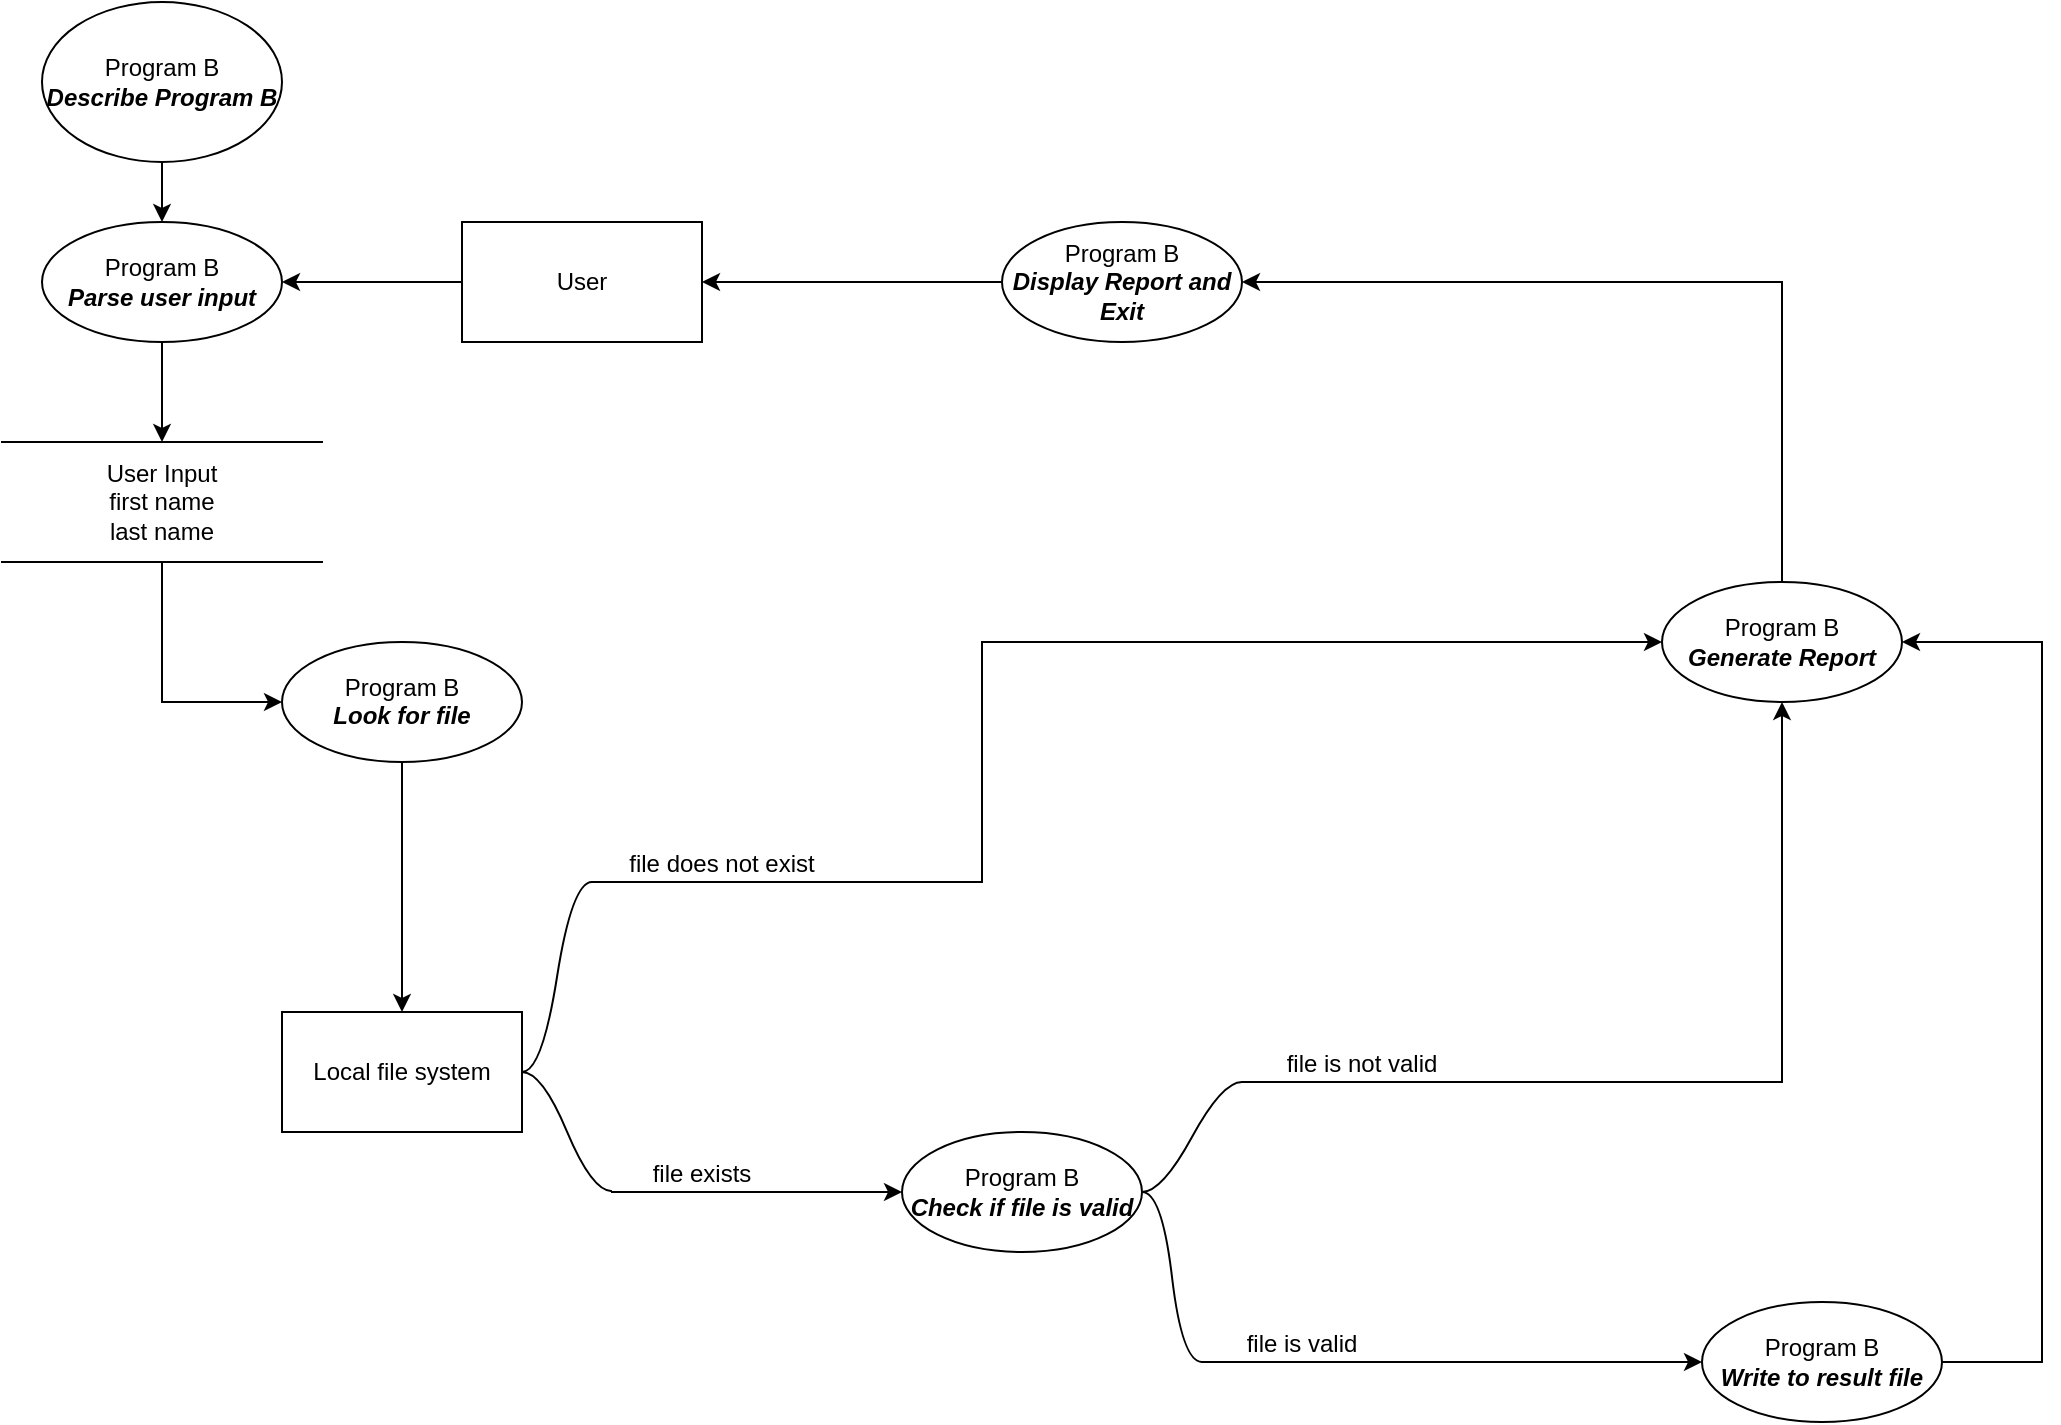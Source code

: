 <mxfile version="24.7.17">
  <diagram name="Page-1" id="QkX7RiqChygj4JfRRcki">
    <mxGraphModel dx="1430" dy="818" grid="1" gridSize="10" guides="1" tooltips="1" connect="1" arrows="1" fold="1" page="1" pageScale="1" pageWidth="1100" pageHeight="850" math="0" shadow="0">
      <root>
        <mxCell id="0" />
        <mxCell id="1" parent="0" />
        <mxCell id="uVoolJuP0zKPl50KD_US-58" style="edgeStyle=orthogonalEdgeStyle;rounded=0;orthogonalLoop=1;jettySize=auto;html=1;" edge="1" parent="1" source="uVoolJuP0zKPl50KD_US-6" target="uVoolJuP0zKPl50KD_US-57">
          <mxGeometry relative="1" as="geometry" />
        </mxCell>
        <mxCell id="uVoolJuP0zKPl50KD_US-6" value="Program B&lt;div&gt;&lt;b&gt;&lt;i&gt;&lt;span style=&quot;line-height: 13.8px; font-family: Arial, sans-serif;&quot; lang=&quot;EN&quot;&gt;Look for file&lt;/span&gt;&lt;/i&gt;&lt;/b&gt;&lt;/div&gt;" style="ellipse;whiteSpace=wrap;html=1;aspect=fixed;" vertex="1" parent="1">
          <mxGeometry x="150" y="340" width="120" height="60" as="geometry" />
        </mxCell>
        <mxCell id="uVoolJuP0zKPl50KD_US-7" value="Program B&lt;div&gt;&lt;font face=&quot;Arial, sans-serif&quot;&gt;&lt;b&gt;&lt;i&gt;Check if file is valid&lt;/i&gt;&lt;/b&gt;&lt;/font&gt;&lt;/div&gt;" style="ellipse;whiteSpace=wrap;html=1;aspect=fixed;" vertex="1" parent="1">
          <mxGeometry x="460" y="585" width="120" height="60" as="geometry" />
        </mxCell>
        <mxCell id="uVoolJuP0zKPl50KD_US-53" style="edgeStyle=orthogonalEdgeStyle;rounded=0;orthogonalLoop=1;jettySize=auto;html=1;entryX=1;entryY=0.5;entryDx=0;entryDy=0;" edge="1" parent="1" source="uVoolJuP0zKPl50KD_US-15" target="uVoolJuP0zKPl50KD_US-34">
          <mxGeometry relative="1" as="geometry">
            <Array as="points">
              <mxPoint x="1030" y="700" />
              <mxPoint x="1030" y="340" />
            </Array>
          </mxGeometry>
        </mxCell>
        <mxCell id="uVoolJuP0zKPl50KD_US-15" value="Program B&lt;div&gt;&lt;font face=&quot;Arial, sans-serif&quot;&gt;&lt;b&gt;&lt;i&gt;Write to result file&lt;/i&gt;&lt;/b&gt;&lt;/font&gt;&lt;/div&gt;" style="ellipse;whiteSpace=wrap;html=1;aspect=fixed;" vertex="1" parent="1">
          <mxGeometry x="860" y="670" width="120" height="60" as="geometry" />
        </mxCell>
        <mxCell id="uVoolJuP0zKPl50KD_US-19" style="edgeStyle=orthogonalEdgeStyle;rounded=0;orthogonalLoop=1;jettySize=auto;html=1;entryX=0;entryY=0.5;entryDx=0;entryDy=0;" edge="1" parent="1" source="uVoolJuP0zKPl50KD_US-16" target="uVoolJuP0zKPl50KD_US-6">
          <mxGeometry relative="1" as="geometry" />
        </mxCell>
        <mxCell id="uVoolJuP0zKPl50KD_US-16" value="User Input&lt;div&gt;first name&lt;/div&gt;&lt;div&gt;last name&lt;/div&gt;" style="shape=partialRectangle;whiteSpace=wrap;html=1;top=0;bottom=0;fillColor=none;direction=south;" vertex="1" parent="1">
          <mxGeometry x="10" y="240" width="160" height="60" as="geometry" />
        </mxCell>
        <mxCell id="uVoolJuP0zKPl50KD_US-18" style="edgeStyle=orthogonalEdgeStyle;rounded=0;orthogonalLoop=1;jettySize=auto;html=1;" edge="1" parent="1" source="uVoolJuP0zKPl50KD_US-17" target="uVoolJuP0zKPl50KD_US-16">
          <mxGeometry relative="1" as="geometry" />
        </mxCell>
        <mxCell id="uVoolJuP0zKPl50KD_US-17" value="Program B&lt;div&gt;&lt;font face=&quot;Arial, sans-serif&quot;&gt;&lt;b&gt;&lt;i&gt;Parse user input&lt;/i&gt;&lt;/b&gt;&lt;/font&gt;&lt;/div&gt;" style="ellipse;whiteSpace=wrap;html=1;aspect=fixed;" vertex="1" parent="1">
          <mxGeometry x="30" y="130" width="120" height="60" as="geometry" />
        </mxCell>
        <mxCell id="uVoolJuP0zKPl50KD_US-41" style="edgeStyle=orthogonalEdgeStyle;rounded=0;orthogonalLoop=1;jettySize=auto;html=1;entryX=1;entryY=0.5;entryDx=0;entryDy=0;" edge="1" parent="1" source="uVoolJuP0zKPl50KD_US-20" target="uVoolJuP0zKPl50KD_US-17">
          <mxGeometry relative="1" as="geometry" />
        </mxCell>
        <mxCell id="uVoolJuP0zKPl50KD_US-20" value="User" style="rounded=0;whiteSpace=wrap;html=1;" vertex="1" parent="1">
          <mxGeometry x="240" y="130" width="120" height="60" as="geometry" />
        </mxCell>
        <mxCell id="uVoolJuP0zKPl50KD_US-50" style="edgeStyle=elbowEdgeStyle;rounded=0;orthogonalLoop=1;jettySize=auto;html=1;startArrow=none;endArrow=classic;segment=10;sourcePerimeterSpacing=0;targetPerimeterSpacing=0;entryX=0.5;entryY=1;entryDx=0;entryDy=0;endFill=1;" edge="1" parent="1" source="uVoolJuP0zKPl50KD_US-22" target="uVoolJuP0zKPl50KD_US-34">
          <mxGeometry relative="1" as="geometry">
            <Array as="points">
              <mxPoint x="900" y="470" />
            </Array>
          </mxGeometry>
        </mxCell>
        <mxCell id="uVoolJuP0zKPl50KD_US-22" value="file is not valid" style="whiteSpace=wrap;html=1;shape=partialRectangle;top=0;left=0;bottom=1;right=0;points=[[0,1],[1,1]];fillColor=none;align=center;verticalAlign=bottom;routingCenterY=0.5;snapToPoint=1;recursiveResize=0;autosize=1;treeFolding=1;treeMoving=1;newEdgeStyle={&quot;edgeStyle&quot;:&quot;entityRelationEdgeStyle&quot;,&quot;startArrow&quot;:&quot;none&quot;,&quot;endArrow&quot;:&quot;none&quot;,&quot;segment&quot;:10,&quot;curved&quot;:1,&quot;sourcePerimeterSpacing&quot;:0,&quot;targetPerimeterSpacing&quot;:0};" vertex="1" parent="1">
          <mxGeometry x="630" y="530" width="120" height="30" as="geometry" />
        </mxCell>
        <mxCell id="uVoolJuP0zKPl50KD_US-23" value="" style="edgeStyle=entityRelationEdgeStyle;startArrow=none;endArrow=none;segment=10;curved=1;sourcePerimeterSpacing=0;targetPerimeterSpacing=0;rounded=0;exitX=1;exitY=0.5;exitDx=0;exitDy=0;" edge="1" target="uVoolJuP0zKPl50KD_US-22" parent="1" source="uVoolJuP0zKPl50KD_US-7">
          <mxGeometry relative="1" as="geometry">
            <mxPoint x="750" y="540" as="sourcePoint" />
            <Array as="points">
              <mxPoint x="870" y="550" />
            </Array>
          </mxGeometry>
        </mxCell>
        <mxCell id="uVoolJuP0zKPl50KD_US-47" style="edgeStyle=entityRelationEdgeStyle;rounded=0;orthogonalLoop=1;jettySize=auto;html=1;startArrow=none;endArrow=classic;segment=10;curved=1;sourcePerimeterSpacing=0;targetPerimeterSpacing=0;exitX=1;exitY=1;exitDx=0;exitDy=0;entryX=0;entryY=0.5;entryDx=0;entryDy=0;endFill=1;" edge="1" parent="1" source="uVoolJuP0zKPl50KD_US-24" target="uVoolJuP0zKPl50KD_US-15">
          <mxGeometry relative="1" as="geometry" />
        </mxCell>
        <mxCell id="uVoolJuP0zKPl50KD_US-24" value="file is valid" style="whiteSpace=wrap;html=1;shape=partialRectangle;top=0;left=0;bottom=1;right=0;points=[[0,1],[1,1]];fillColor=none;align=center;verticalAlign=bottom;routingCenterY=0.5;snapToPoint=1;recursiveResize=0;autosize=1;treeFolding=1;treeMoving=1;newEdgeStyle={&quot;edgeStyle&quot;:&quot;entityRelationEdgeStyle&quot;,&quot;startArrow&quot;:&quot;none&quot;,&quot;endArrow&quot;:&quot;none&quot;,&quot;segment&quot;:10,&quot;curved&quot;:1,&quot;sourcePerimeterSpacing&quot;:0,&quot;targetPerimeterSpacing&quot;:0};" vertex="1" parent="1">
          <mxGeometry x="610" y="670" width="100" height="30" as="geometry" />
        </mxCell>
        <mxCell id="uVoolJuP0zKPl50KD_US-25" value="" style="edgeStyle=entityRelationEdgeStyle;startArrow=none;endArrow=none;segment=10;curved=1;sourcePerimeterSpacing=0;targetPerimeterSpacing=0;rounded=0;exitX=1;exitY=0.5;exitDx=0;exitDy=0;" edge="1" parent="1" target="uVoolJuP0zKPl50KD_US-24" source="uVoolJuP0zKPl50KD_US-7">
          <mxGeometry relative="1" as="geometry">
            <mxPoint x="750" y="540" as="sourcePoint" />
            <Array as="points">
              <mxPoint x="760" y="470" />
              <mxPoint x="870" y="550" />
            </Array>
          </mxGeometry>
        </mxCell>
        <mxCell id="uVoolJuP0zKPl50KD_US-30" value="" style="edgeStyle=entityRelationEdgeStyle;startArrow=none;endArrow=none;segment=10;curved=1;sourcePerimeterSpacing=0;targetPerimeterSpacing=0;rounded=0;entryX=0;entryY=1;entryDx=0;entryDy=0;exitX=1;exitY=0.5;exitDx=0;exitDy=0;" edge="1" parent="1" source="uVoolJuP0zKPl50KD_US-57" target="uVoolJuP0zKPl50KD_US-32">
          <mxGeometry relative="1" as="geometry">
            <mxPoint x="290" y="570" as="sourcePoint" />
            <mxPoint x="330" y="490" as="targetPoint" />
            <Array as="points">
              <mxPoint x="410" y="580" />
            </Array>
          </mxGeometry>
        </mxCell>
        <mxCell id="uVoolJuP0zKPl50KD_US-31" value="" style="edgeStyle=entityRelationEdgeStyle;startArrow=none;endArrow=none;segment=10;curved=1;sourcePerimeterSpacing=0;targetPerimeterSpacing=0;rounded=0;entryX=0;entryY=0.986;entryDx=0;entryDy=0;entryPerimeter=0;exitX=1;exitY=0.5;exitDx=0;exitDy=0;" edge="1" parent="1" source="uVoolJuP0zKPl50KD_US-57" target="uVoolJuP0zKPl50KD_US-33">
          <mxGeometry relative="1" as="geometry">
            <mxPoint x="290" y="570" as="sourcePoint" />
            <Array as="points">
              <mxPoint x="300" y="500" />
              <mxPoint x="410" y="580" />
            </Array>
            <mxPoint x="320" y="630" as="targetPoint" />
          </mxGeometry>
        </mxCell>
        <mxCell id="uVoolJuP0zKPl50KD_US-51" style="edgeStyle=elbowEdgeStyle;rounded=0;orthogonalLoop=1;jettySize=auto;html=1;startArrow=none;endArrow=classic;segment=10;sourcePerimeterSpacing=0;targetPerimeterSpacing=0;entryX=0;entryY=0.5;entryDx=0;entryDy=0;endFill=1;" edge="1" parent="1" source="uVoolJuP0zKPl50KD_US-32" target="uVoolJuP0zKPl50KD_US-34">
          <mxGeometry relative="1" as="geometry">
            <Array as="points">
              <mxPoint x="500" y="400" />
            </Array>
          </mxGeometry>
        </mxCell>
        <mxCell id="uVoolJuP0zKPl50KD_US-32" value="file does not exist" style="whiteSpace=wrap;html=1;shape=partialRectangle;top=0;left=0;bottom=1;right=0;points=[[0,1],[1,1]];fillColor=none;align=center;verticalAlign=bottom;routingCenterY=0.5;snapToPoint=1;recursiveResize=0;autosize=1;treeFolding=1;treeMoving=1;newEdgeStyle={&quot;edgeStyle&quot;:&quot;entityRelationEdgeStyle&quot;,&quot;startArrow&quot;:&quot;none&quot;,&quot;endArrow&quot;:&quot;none&quot;,&quot;segment&quot;:10,&quot;curved&quot;:1,&quot;sourcePerimeterSpacing&quot;:0,&quot;targetPerimeterSpacing&quot;:0};" vertex="1" parent="1">
          <mxGeometry x="305" y="430" width="130" height="30" as="geometry" />
        </mxCell>
        <mxCell id="uVoolJuP0zKPl50KD_US-45" style="edgeStyle=entityRelationEdgeStyle;rounded=0;orthogonalLoop=1;jettySize=auto;html=1;startArrow=none;endArrow=classic;segment=10;curved=1;sourcePerimeterSpacing=0;targetPerimeterSpacing=0;entryX=0;entryY=0.5;entryDx=0;entryDy=0;flowAnimation=0;endFill=1;" edge="1" parent="1" source="uVoolJuP0zKPl50KD_US-33" target="uVoolJuP0zKPl50KD_US-7">
          <mxGeometry relative="1" as="geometry" />
        </mxCell>
        <mxCell id="uVoolJuP0zKPl50KD_US-33" value="file exists" style="whiteSpace=wrap;html=1;shape=partialRectangle;top=0;left=0;bottom=1;right=0;points=[[0,1],[1,1]];fillColor=none;align=center;verticalAlign=bottom;routingCenterY=0.5;snapToPoint=1;recursiveResize=0;autosize=1;treeFolding=1;treeMoving=1;newEdgeStyle={&quot;edgeStyle&quot;:&quot;entityRelationEdgeStyle&quot;,&quot;startArrow&quot;:&quot;none&quot;,&quot;endArrow&quot;:&quot;none&quot;,&quot;segment&quot;:10,&quot;curved&quot;:1,&quot;sourcePerimeterSpacing&quot;:0,&quot;targetPerimeterSpacing&quot;:0};" vertex="1" parent="1">
          <mxGeometry x="315" y="585" width="90" height="30" as="geometry" />
        </mxCell>
        <mxCell id="uVoolJuP0zKPl50KD_US-55" style="edgeStyle=orthogonalEdgeStyle;rounded=0;orthogonalLoop=1;jettySize=auto;html=1;entryX=1;entryY=0.5;entryDx=0;entryDy=0;" edge="1" parent="1" source="uVoolJuP0zKPl50KD_US-34" target="uVoolJuP0zKPl50KD_US-54">
          <mxGeometry relative="1" as="geometry">
            <Array as="points">
              <mxPoint x="900" y="160" />
            </Array>
          </mxGeometry>
        </mxCell>
        <mxCell id="uVoolJuP0zKPl50KD_US-34" value="Program B&lt;div&gt;&lt;font face=&quot;Arial, sans-serif&quot;&gt;&lt;b&gt;&lt;i&gt;Generate Report&lt;/i&gt;&lt;/b&gt;&lt;/font&gt;&lt;/div&gt;" style="ellipse;whiteSpace=wrap;html=1;aspect=fixed;" vertex="1" parent="1">
          <mxGeometry x="840" y="310" width="120" height="60" as="geometry" />
        </mxCell>
        <mxCell id="uVoolJuP0zKPl50KD_US-40" style="edgeStyle=orthogonalEdgeStyle;rounded=0;orthogonalLoop=1;jettySize=auto;html=1;entryX=0.5;entryY=0;entryDx=0;entryDy=0;" edge="1" parent="1" source="uVoolJuP0zKPl50KD_US-39" target="uVoolJuP0zKPl50KD_US-17">
          <mxGeometry relative="1" as="geometry" />
        </mxCell>
        <mxCell id="uVoolJuP0zKPl50KD_US-39" value="Program B&lt;div&gt;&lt;font face=&quot;Arial, sans-serif&quot;&gt;&lt;b&gt;&lt;i&gt;Describe Program B&lt;/i&gt;&lt;/b&gt;&lt;/font&gt;&lt;/div&gt;" style="ellipse;whiteSpace=wrap;html=1;aspect=fixed;" vertex="1" parent="1">
          <mxGeometry x="30" y="20" width="120" height="80" as="geometry" />
        </mxCell>
        <mxCell id="uVoolJuP0zKPl50KD_US-56" style="edgeStyle=orthogonalEdgeStyle;rounded=0;orthogonalLoop=1;jettySize=auto;html=1;entryX=1;entryY=0.5;entryDx=0;entryDy=0;" edge="1" parent="1" source="uVoolJuP0zKPl50KD_US-54" target="uVoolJuP0zKPl50KD_US-20">
          <mxGeometry relative="1" as="geometry" />
        </mxCell>
        <mxCell id="uVoolJuP0zKPl50KD_US-54" value="Program B&lt;div&gt;&lt;font face=&quot;Arial, sans-serif&quot;&gt;&lt;b&gt;&lt;i&gt;Display Report and Exit&lt;/i&gt;&lt;/b&gt;&lt;/font&gt;&lt;/div&gt;" style="ellipse;whiteSpace=wrap;html=1;aspect=fixed;" vertex="1" parent="1">
          <mxGeometry x="510" y="130" width="120" height="60" as="geometry" />
        </mxCell>
        <mxCell id="uVoolJuP0zKPl50KD_US-57" value="Local file system" style="rounded=0;whiteSpace=wrap;html=1;" vertex="1" parent="1">
          <mxGeometry x="150" y="525" width="120" height="60" as="geometry" />
        </mxCell>
      </root>
    </mxGraphModel>
  </diagram>
</mxfile>
